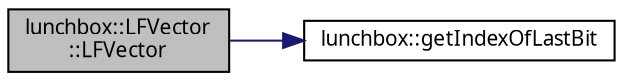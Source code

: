digraph "lunchbox::LFVector::LFVector"
{
  edge [fontname="Sans",fontsize="10",labelfontname="Sans",labelfontsize="10"];
  node [fontname="Sans",fontsize="10",shape=record];
  rankdir="LR";
  Node1 [label="lunchbox::LFVector\l::LFVector",height=0.2,width=0.4,color="black", fillcolor="grey75", style="filled" fontcolor="black"];
  Node1 -> Node2 [color="midnightblue",fontsize="10",style="solid",fontname="Sans"];
  Node2 [label="lunchbox::getIndexOfLastBit",height=0.2,width=0.4,color="black", fillcolor="white", style="filled",URL="$group__bitops.html#gae448417a963ee82fe4a16259336f9f8c"];
}
